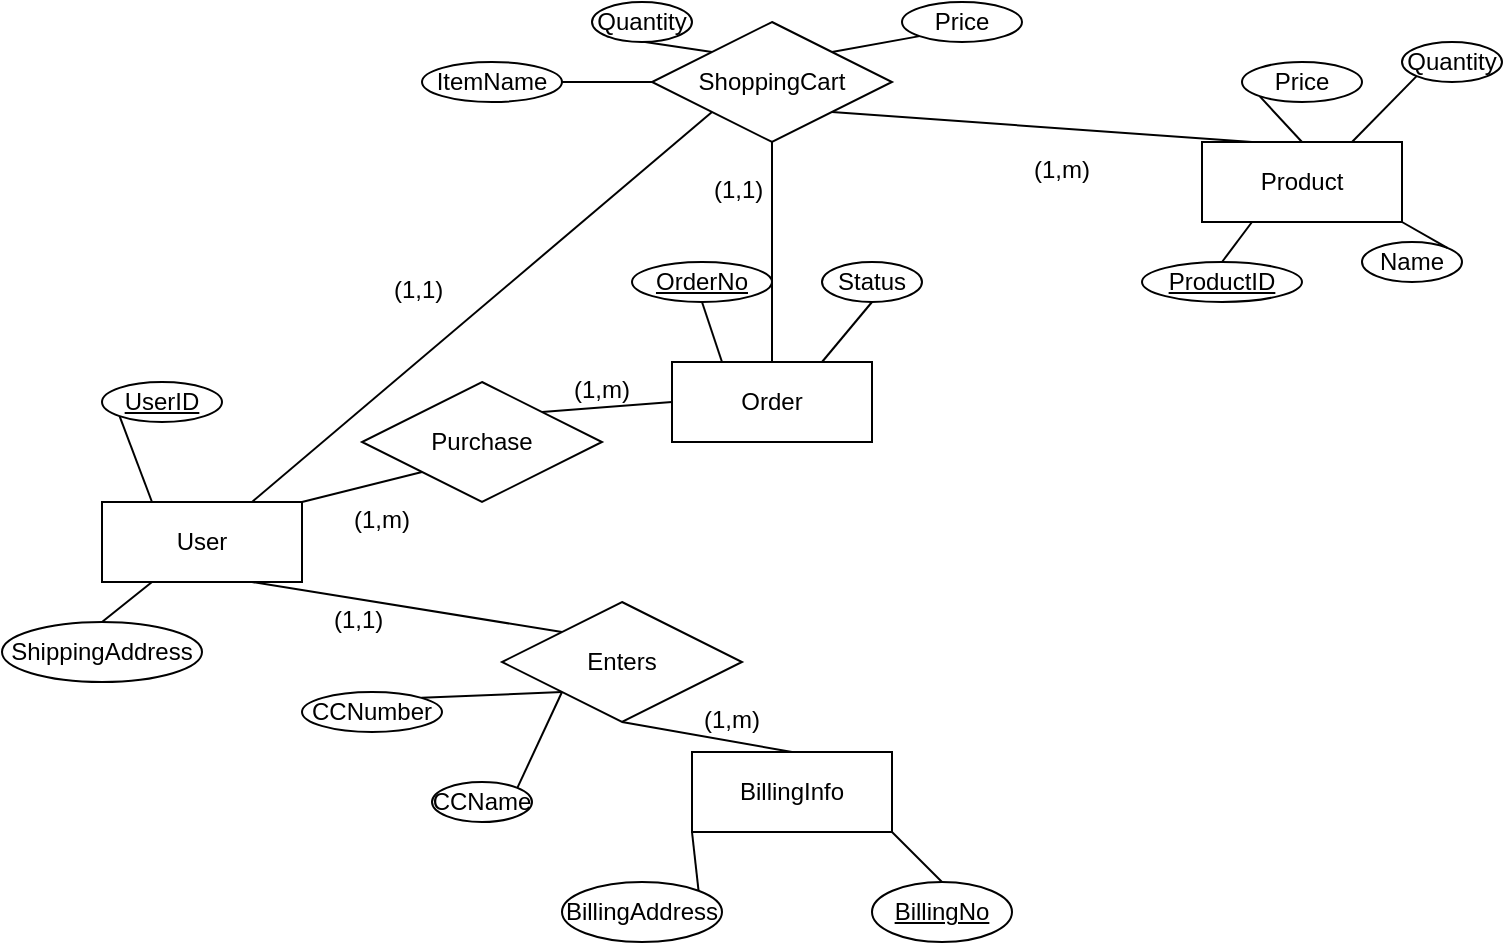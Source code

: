 <mxfile version="20.5.3" type="device"><diagram id="R2lEEEUBdFMjLlhIrx00" name="Page-1"><mxGraphModel dx="1202" dy="452" grid="1" gridSize="10" guides="1" tooltips="1" connect="1" arrows="1" fold="1" page="1" pageScale="1" pageWidth="850" pageHeight="1100" math="0" shadow="0" extFonts="Permanent Marker^https://fonts.googleapis.com/css?family=Permanent+Marker"><root><mxCell id="0"/><mxCell id="1" parent="0"/><mxCell id="f1RMmMthH2L7EXrh1vFe-1" value="Order" style="whiteSpace=wrap;html=1;align=center;" parent="1" vertex="1"><mxGeometry x="375" y="250" width="100" height="40" as="geometry"/></mxCell><mxCell id="f1RMmMthH2L7EXrh1vFe-2" value="" style="endArrow=none;html=1;rounded=0;entryX=0.75;entryY=0;entryDx=0;entryDy=0;exitX=0.5;exitY=1;exitDx=0;exitDy=0;" parent="1" source="f1RMmMthH2L7EXrh1vFe-3" target="f1RMmMthH2L7EXrh1vFe-1" edge="1"><mxGeometry relative="1" as="geometry"><mxPoint x="420" y="210" as="sourcePoint"/><mxPoint x="340" y="260" as="targetPoint"/></mxGeometry></mxCell><mxCell id="f1RMmMthH2L7EXrh1vFe-3" value="Status" style="ellipse;whiteSpace=wrap;html=1;align=center;" parent="1" vertex="1"><mxGeometry x="450" y="200" width="50" height="20" as="geometry"/></mxCell><mxCell id="f1RMmMthH2L7EXrh1vFe-4" value="Purchase" style="shape=rhombus;perimeter=rhombusPerimeter;whiteSpace=wrap;html=1;align=center;" parent="1" vertex="1"><mxGeometry x="220" y="260" width="120" height="60" as="geometry"/></mxCell><mxCell id="f1RMmMthH2L7EXrh1vFe-5" value="" style="endArrow=none;html=1;rounded=0;exitX=1;exitY=0;exitDx=0;exitDy=0;entryX=0;entryY=0.5;entryDx=0;entryDy=0;" parent="1" source="f1RMmMthH2L7EXrh1vFe-4" target="f1RMmMthH2L7EXrh1vFe-1" edge="1"><mxGeometry relative="1" as="geometry"><mxPoint x="290" y="310" as="sourcePoint"/><mxPoint x="450" y="310" as="targetPoint"/></mxGeometry></mxCell><mxCell id="f1RMmMthH2L7EXrh1vFe-6" value="&lt;div&gt;User&lt;/div&gt;" style="whiteSpace=wrap;html=1;align=center;" parent="1" vertex="1"><mxGeometry x="90" y="320" width="100" height="40" as="geometry"/></mxCell><mxCell id="f1RMmMthH2L7EXrh1vFe-7" value="" style="endArrow=none;html=1;rounded=0;entryX=0;entryY=1;entryDx=0;entryDy=0;exitX=1;exitY=0;exitDx=0;exitDy=0;" parent="1" source="f1RMmMthH2L7EXrh1vFe-6" target="f1RMmMthH2L7EXrh1vFe-4" edge="1"><mxGeometry relative="1" as="geometry"><mxPoint x="180" y="350" as="sourcePoint"/><mxPoint x="310" y="350" as="targetPoint"/></mxGeometry></mxCell><mxCell id="f1RMmMthH2L7EXrh1vFe-11" value="Product" style="whiteSpace=wrap;html=1;align=center;" parent="1" vertex="1"><mxGeometry x="640" y="140" width="100" height="40" as="geometry"/></mxCell><mxCell id="f1RMmMthH2L7EXrh1vFe-12" value="" style="endArrow=none;html=1;rounded=0;exitX=0.5;exitY=0;exitDx=0;exitDy=0;entryX=0;entryY=1;entryDx=0;entryDy=0;" parent="1" source="f1RMmMthH2L7EXrh1vFe-11" target="f1RMmMthH2L7EXrh1vFe-13" edge="1"><mxGeometry relative="1" as="geometry"><mxPoint x="670" y="120" as="sourcePoint"/><mxPoint x="680" y="100" as="targetPoint"/></mxGeometry></mxCell><mxCell id="f1RMmMthH2L7EXrh1vFe-13" value="Price" style="ellipse;whiteSpace=wrap;html=1;align=center;" parent="1" vertex="1"><mxGeometry x="660" y="100" width="60" height="20" as="geometry"/></mxCell><mxCell id="f1RMmMthH2L7EXrh1vFe-14" value="" style="endArrow=none;html=1;rounded=0;exitX=0.75;exitY=0;exitDx=0;exitDy=0;entryX=0;entryY=1;entryDx=0;entryDy=0;" parent="1" source="f1RMmMthH2L7EXrh1vFe-11" target="f1RMmMthH2L7EXrh1vFe-15" edge="1"><mxGeometry relative="1" as="geometry"><mxPoint x="620" y="210" as="sourcePoint"/><mxPoint x="750" y="110" as="targetPoint"/></mxGeometry></mxCell><mxCell id="f1RMmMthH2L7EXrh1vFe-15" value="Quantity" style="ellipse;whiteSpace=wrap;html=1;align=center;" parent="1" vertex="1"><mxGeometry x="740" y="90" width="50" height="20" as="geometry"/></mxCell><mxCell id="f1RMmMthH2L7EXrh1vFe-16" value="Name" style="ellipse;whiteSpace=wrap;html=1;align=center;" parent="1" vertex="1"><mxGeometry x="720" y="190" width="50" height="20" as="geometry"/></mxCell><mxCell id="f1RMmMthH2L7EXrh1vFe-17" value="" style="endArrow=none;html=1;rounded=0;entryX=1;entryY=1;entryDx=0;entryDy=0;exitX=1;exitY=0;exitDx=0;exitDy=0;" parent="1" source="f1RMmMthH2L7EXrh1vFe-16" target="f1RMmMthH2L7EXrh1vFe-11" edge="1"><mxGeometry relative="1" as="geometry"><mxPoint x="500" y="210" as="sourcePoint"/><mxPoint x="660" y="210" as="targetPoint"/></mxGeometry></mxCell><mxCell id="f1RMmMthH2L7EXrh1vFe-19" value="ProductID" style="ellipse;whiteSpace=wrap;html=1;align=center;fontStyle=4;" parent="1" vertex="1"><mxGeometry x="610" y="200" width="80" height="20" as="geometry"/></mxCell><mxCell id="f1RMmMthH2L7EXrh1vFe-20" value="" style="endArrow=none;html=1;rounded=0;entryX=0.25;entryY=1;entryDx=0;entryDy=0;exitX=0.5;exitY=0;exitDx=0;exitDy=0;" parent="1" source="f1RMmMthH2L7EXrh1vFe-19" target="f1RMmMthH2L7EXrh1vFe-11" edge="1"><mxGeometry relative="1" as="geometry"><mxPoint x="520" y="200" as="sourcePoint"/><mxPoint x="680" y="200" as="targetPoint"/></mxGeometry></mxCell><mxCell id="f1RMmMthH2L7EXrh1vFe-21" value="OrderNo" style="ellipse;whiteSpace=wrap;html=1;align=center;fontStyle=4;" parent="1" vertex="1"><mxGeometry x="355" y="200" width="70" height="20" as="geometry"/></mxCell><mxCell id="f1RMmMthH2L7EXrh1vFe-22" value="" style="endArrow=none;html=1;rounded=0;entryX=0.5;entryY=1;entryDx=0;entryDy=0;exitX=0.25;exitY=0;exitDx=0;exitDy=0;" parent="1" source="f1RMmMthH2L7EXrh1vFe-1" target="f1RMmMthH2L7EXrh1vFe-21" edge="1"><mxGeometry relative="1" as="geometry"><mxPoint x="230" y="230" as="sourcePoint"/><mxPoint x="390" y="230" as="targetPoint"/></mxGeometry></mxCell><mxCell id="f1RMmMthH2L7EXrh1vFe-23" value="UserID" style="ellipse;whiteSpace=wrap;html=1;align=center;fontStyle=4;" parent="1" vertex="1"><mxGeometry x="90" y="260" width="60" height="20" as="geometry"/></mxCell><mxCell id="f1RMmMthH2L7EXrh1vFe-24" value="" style="endArrow=none;html=1;rounded=0;entryX=0.25;entryY=0;entryDx=0;entryDy=0;exitX=0;exitY=1;exitDx=0;exitDy=0;" parent="1" source="f1RMmMthH2L7EXrh1vFe-23" target="f1RMmMthH2L7EXrh1vFe-6" edge="1"><mxGeometry relative="1" as="geometry"><mxPoint x="130" y="250" as="sourcePoint"/><mxPoint x="160" y="300" as="targetPoint"/></mxGeometry></mxCell><mxCell id="f1RMmMthH2L7EXrh1vFe-26" value="" style="endArrow=none;html=1;rounded=0;entryX=0.75;entryY=1;entryDx=0;entryDy=0;exitX=0;exitY=0;exitDx=0;exitDy=0;" parent="1" source="f1RMmMthH2L7EXrh1vFe-46" target="f1RMmMthH2L7EXrh1vFe-6" edge="1"><mxGeometry relative="1" as="geometry"><mxPoint x="180" y="400" as="sourcePoint"/><mxPoint x="160" y="300" as="targetPoint"/></mxGeometry></mxCell><mxCell id="f1RMmMthH2L7EXrh1vFe-27" value="ShippingAddress" style="ellipse;whiteSpace=wrap;html=1;align=center;" parent="1" vertex="1"><mxGeometry x="40" y="380" width="100" height="30" as="geometry"/></mxCell><mxCell id="f1RMmMthH2L7EXrh1vFe-28" value="" style="endArrow=none;html=1;rounded=0;exitX=0.25;exitY=1;exitDx=0;exitDy=0;entryX=0.5;entryY=0;entryDx=0;entryDy=0;" parent="1" source="f1RMmMthH2L7EXrh1vFe-6" target="f1RMmMthH2L7EXrh1vFe-27" edge="1"><mxGeometry relative="1" as="geometry"><mxPoint x="140" y="370" as="sourcePoint"/><mxPoint x="300" y="370" as="targetPoint"/></mxGeometry></mxCell><mxCell id="f1RMmMthH2L7EXrh1vFe-29" value="(1,m)" style="text;strokeColor=none;fillColor=none;spacingLeft=4;spacingRight=4;overflow=hidden;rotatable=0;points=[[0,0.5],[1,0.5]];portConstraint=eastwest;fontSize=12;" parent="1" vertex="1"><mxGeometry x="210" y="315" width="40" height="30" as="geometry"/></mxCell><mxCell id="f1RMmMthH2L7EXrh1vFe-30" value="(1,m)" style="text;strokeColor=none;fillColor=none;spacingLeft=4;spacingRight=4;overflow=hidden;rotatable=0;points=[[0,0.5],[1,0.5]];portConstraint=eastwest;fontSize=12;" parent="1" vertex="1"><mxGeometry x="320" y="250" width="40" height="30" as="geometry"/></mxCell><mxCell id="f1RMmMthH2L7EXrh1vFe-45" value="BillingInfo" style="whiteSpace=wrap;html=1;align=center;" parent="1" vertex="1"><mxGeometry x="385" y="445" width="100" height="40" as="geometry"/></mxCell><mxCell id="f1RMmMthH2L7EXrh1vFe-46" value="Enters" style="shape=rhombus;perimeter=rhombusPerimeter;whiteSpace=wrap;html=1;align=center;" parent="1" vertex="1"><mxGeometry x="290" y="370" width="120" height="60" as="geometry"/></mxCell><mxCell id="f1RMmMthH2L7EXrh1vFe-47" value="" style="endArrow=none;html=1;rounded=0;entryX=0.5;entryY=1;entryDx=0;entryDy=0;exitX=0.5;exitY=0;exitDx=0;exitDy=0;" parent="1" source="f1RMmMthH2L7EXrh1vFe-45" target="f1RMmMthH2L7EXrh1vFe-46" edge="1"><mxGeometry relative="1" as="geometry"><mxPoint x="90" y="460" as="sourcePoint"/><mxPoint x="250" y="460" as="targetPoint"/></mxGeometry></mxCell><mxCell id="f1RMmMthH2L7EXrh1vFe-48" value="" style="endArrow=none;html=1;rounded=0;entryX=0;entryY=1;entryDx=0;entryDy=0;exitX=1;exitY=0;exitDx=0;exitDy=0;" parent="1" source="f1RMmMthH2L7EXrh1vFe-49" target="f1RMmMthH2L7EXrh1vFe-46" edge="1"><mxGeometry relative="1" as="geometry"><mxPoint x="100" y="510" as="sourcePoint"/><mxPoint x="220" y="560" as="targetPoint"/></mxGeometry></mxCell><mxCell id="f1RMmMthH2L7EXrh1vFe-49" value="CCNumber" style="ellipse;whiteSpace=wrap;html=1;align=center;" parent="1" vertex="1"><mxGeometry x="190" y="415" width="70" height="20" as="geometry"/></mxCell><mxCell id="f1RMmMthH2L7EXrh1vFe-50" value="BillingAddress" style="ellipse;whiteSpace=wrap;html=1;align=center;" parent="1" vertex="1"><mxGeometry x="320" y="510" width="80" height="30" as="geometry"/></mxCell><mxCell id="f1RMmMthH2L7EXrh1vFe-51" value="" style="endArrow=none;html=1;rounded=0;exitX=1;exitY=0;exitDx=0;exitDy=0;entryX=0;entryY=1;entryDx=0;entryDy=0;" parent="1" source="f1RMmMthH2L7EXrh1vFe-50" target="f1RMmMthH2L7EXrh1vFe-45" edge="1"><mxGeometry relative="1" as="geometry"><mxPoint x="190" y="560" as="sourcePoint"/><mxPoint x="350" y="560" as="targetPoint"/></mxGeometry></mxCell><mxCell id="f1RMmMthH2L7EXrh1vFe-52" value="(1,m)" style="text;strokeColor=none;fillColor=none;spacingLeft=4;spacingRight=4;overflow=hidden;rotatable=0;points=[[0,0.5],[1,0.5]];portConstraint=eastwest;fontSize=12;" parent="1" vertex="1"><mxGeometry x="385" y="415" width="40" height="30" as="geometry"/></mxCell><mxCell id="f1RMmMthH2L7EXrh1vFe-53" value="(1,1)" style="text;strokeColor=none;fillColor=none;spacingLeft=4;spacingRight=4;overflow=hidden;rotatable=0;points=[[0,0.5],[1,0.5]];portConstraint=eastwest;fontSize=12;" parent="1" vertex="1"><mxGeometry x="200" y="365" width="40" height="30" as="geometry"/></mxCell><mxCell id="gOU5_obWjzaoOUqpyT8h-1" value="BillingNo" style="ellipse;whiteSpace=wrap;html=1;align=center;fontStyle=4;" parent="1" vertex="1"><mxGeometry x="475" y="510" width="70" height="30" as="geometry"/></mxCell><mxCell id="gOU5_obWjzaoOUqpyT8h-2" value="" style="endArrow=none;html=1;rounded=0;exitX=1;exitY=1;exitDx=0;exitDy=0;entryX=0.5;entryY=0;entryDx=0;entryDy=0;" parent="1" source="f1RMmMthH2L7EXrh1vFe-45" target="gOU5_obWjzaoOUqpyT8h-1" edge="1"><mxGeometry relative="1" as="geometry"><mxPoint x="330" y="490" as="sourcePoint"/><mxPoint x="490" y="490" as="targetPoint"/></mxGeometry></mxCell><mxCell id="gOU5_obWjzaoOUqpyT8h-4" value="CCName" style="ellipse;whiteSpace=wrap;html=1;align=center;" parent="1" vertex="1"><mxGeometry x="255" y="460" width="50" height="20" as="geometry"/></mxCell><mxCell id="gOU5_obWjzaoOUqpyT8h-5" value="" style="endArrow=none;html=1;rounded=0;entryX=0;entryY=1;entryDx=0;entryDy=0;exitX=1;exitY=0;exitDx=0;exitDy=0;" parent="1" source="gOU5_obWjzaoOUqpyT8h-4" target="f1RMmMthH2L7EXrh1vFe-46" edge="1"><mxGeometry relative="1" as="geometry"><mxPoint x="40" y="520" as="sourcePoint"/><mxPoint x="200" y="520" as="targetPoint"/></mxGeometry></mxCell><mxCell id="8qY3T9ENfpfHN1c4wyeF-4" value="" style="endArrow=none;html=1;rounded=0;exitX=0.75;exitY=0;exitDx=0;exitDy=0;entryX=0;entryY=1;entryDx=0;entryDy=0;" parent="1" source="f1RMmMthH2L7EXrh1vFe-6" target="8qY3T9ENfpfHN1c4wyeF-5" edge="1"><mxGeometry relative="1" as="geometry"><mxPoint x="230" y="120" as="sourcePoint"/><mxPoint x="360.0" y="140" as="targetPoint"/></mxGeometry></mxCell><mxCell id="8qY3T9ENfpfHN1c4wyeF-5" value="ShoppingCart" style="shape=rhombus;perimeter=rhombusPerimeter;whiteSpace=wrap;html=1;align=center;" parent="1" vertex="1"><mxGeometry x="365" y="80" width="120" height="60" as="geometry"/></mxCell><mxCell id="8qY3T9ENfpfHN1c4wyeF-7" value="" style="endArrow=none;html=1;rounded=0;exitX=1;exitY=1;exitDx=0;exitDy=0;entryX=0.25;entryY=0;entryDx=0;entryDy=0;" parent="1" source="8qY3T9ENfpfHN1c4wyeF-5" target="f1RMmMthH2L7EXrh1vFe-11" edge="1"><mxGeometry relative="1" as="geometry"><mxPoint x="680" y="210" as="sourcePoint"/><mxPoint x="840" y="210" as="targetPoint"/></mxGeometry></mxCell><mxCell id="8qY3T9ENfpfHN1c4wyeF-8" value="" style="endArrow=none;html=1;rounded=0;exitX=1;exitY=0;exitDx=0;exitDy=0;entryX=0;entryY=1;entryDx=0;entryDy=0;" parent="1" source="8qY3T9ENfpfHN1c4wyeF-5" target="8qY3T9ENfpfHN1c4wyeF-9" edge="1"><mxGeometry relative="1" as="geometry"><mxPoint x="460" y="100" as="sourcePoint"/><mxPoint x="710" y="280" as="targetPoint"/></mxGeometry></mxCell><mxCell id="8qY3T9ENfpfHN1c4wyeF-9" value="Price" style="ellipse;whiteSpace=wrap;html=1;align=center;" parent="1" vertex="1"><mxGeometry x="490" y="70" width="60" height="20" as="geometry"/></mxCell><mxCell id="8qY3T9ENfpfHN1c4wyeF-10" value="" style="endArrow=none;html=1;rounded=0;exitX=0;exitY=0;exitDx=0;exitDy=0;entryX=0;entryY=1;entryDx=0;entryDy=0;" parent="1" source="8qY3T9ENfpfHN1c4wyeF-5" target="8qY3T9ENfpfHN1c4wyeF-11" edge="1"><mxGeometry relative="1" as="geometry"><mxPoint x="435" y="100" as="sourcePoint"/><mxPoint x="420" y="70" as="targetPoint"/></mxGeometry></mxCell><mxCell id="8qY3T9ENfpfHN1c4wyeF-11" value="Quantity" style="ellipse;whiteSpace=wrap;html=1;align=center;" parent="1" vertex="1"><mxGeometry x="335" y="70" width="50" height="20" as="geometry"/></mxCell><mxCell id="8qY3T9ENfpfHN1c4wyeF-12" value="" style="endArrow=none;html=1;rounded=0;entryX=0;entryY=0.5;entryDx=0;entryDy=0;exitX=1;exitY=0.5;exitDx=0;exitDy=0;" parent="1" source="8qY3T9ENfpfHN1c4wyeF-13" target="8qY3T9ENfpfHN1c4wyeF-5" edge="1"><mxGeometry relative="1" as="geometry"><mxPoint x="270" y="110" as="sourcePoint"/><mxPoint x="340" y="110" as="targetPoint"/></mxGeometry></mxCell><mxCell id="8qY3T9ENfpfHN1c4wyeF-13" value="ItemName" style="ellipse;whiteSpace=wrap;html=1;align=center;" parent="1" vertex="1"><mxGeometry x="250" y="100" width="70" height="20" as="geometry"/></mxCell><mxCell id="8qY3T9ENfpfHN1c4wyeF-18" value="(1,1)" style="text;strokeColor=none;fillColor=none;spacingLeft=4;spacingRight=4;overflow=hidden;rotatable=0;points=[[0,0.5],[1,0.5]];portConstraint=eastwest;fontSize=12;" parent="1" vertex="1"><mxGeometry x="230" y="200" width="40" height="30" as="geometry"/></mxCell><mxCell id="8qY3T9ENfpfHN1c4wyeF-19" value="(1,m)" style="text;strokeColor=none;fillColor=none;spacingLeft=4;spacingRight=4;overflow=hidden;rotatable=0;points=[[0,0.5],[1,0.5]];portConstraint=eastwest;fontSize=12;" parent="1" vertex="1"><mxGeometry x="550" y="140" width="40" height="30" as="geometry"/></mxCell><mxCell id="8qY3T9ENfpfHN1c4wyeF-20" value="" style="endArrow=none;html=1;rounded=0;entryX=0.5;entryY=0;entryDx=0;entryDy=0;exitX=0.5;exitY=1;exitDx=0;exitDy=0;" parent="1" source="8qY3T9ENfpfHN1c4wyeF-5" target="f1RMmMthH2L7EXrh1vFe-1" edge="1"><mxGeometry relative="1" as="geometry"><mxPoint x="300" y="160" as="sourcePoint"/><mxPoint x="460" y="160" as="targetPoint"/></mxGeometry></mxCell><mxCell id="8qY3T9ENfpfHN1c4wyeF-21" value="(1,1)" style="text;strokeColor=none;fillColor=none;spacingLeft=4;spacingRight=4;overflow=hidden;rotatable=0;points=[[0,0.5],[1,0.5]];portConstraint=eastwest;fontSize=12;" parent="1" vertex="1"><mxGeometry x="390" y="150" width="40" height="30" as="geometry"/></mxCell></root></mxGraphModel></diagram></mxfile>